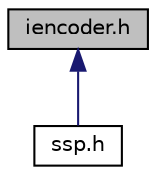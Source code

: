 digraph "iencoder.h"
{
 // LATEX_PDF_SIZE
  edge [fontname="Helvetica",fontsize="10",labelfontname="Helvetica",labelfontsize="10"];
  node [fontname="Helvetica",fontsize="10",shape=record];
  Node1 [label="iencoder.h",height=0.2,width=0.4,color="black", fillcolor="grey75", style="filled", fontcolor="black",tooltip="IEncoder factory."];
  Node1 -> Node2 [dir="back",color="midnightblue",fontsize="10",style="solid",fontname="Helvetica"];
  Node2 [label="ssp.h",height=0.2,width=0.4,color="black", fillcolor="white", style="filled",URL="$include_2ssp_8h.html",tooltip=" "];
}
